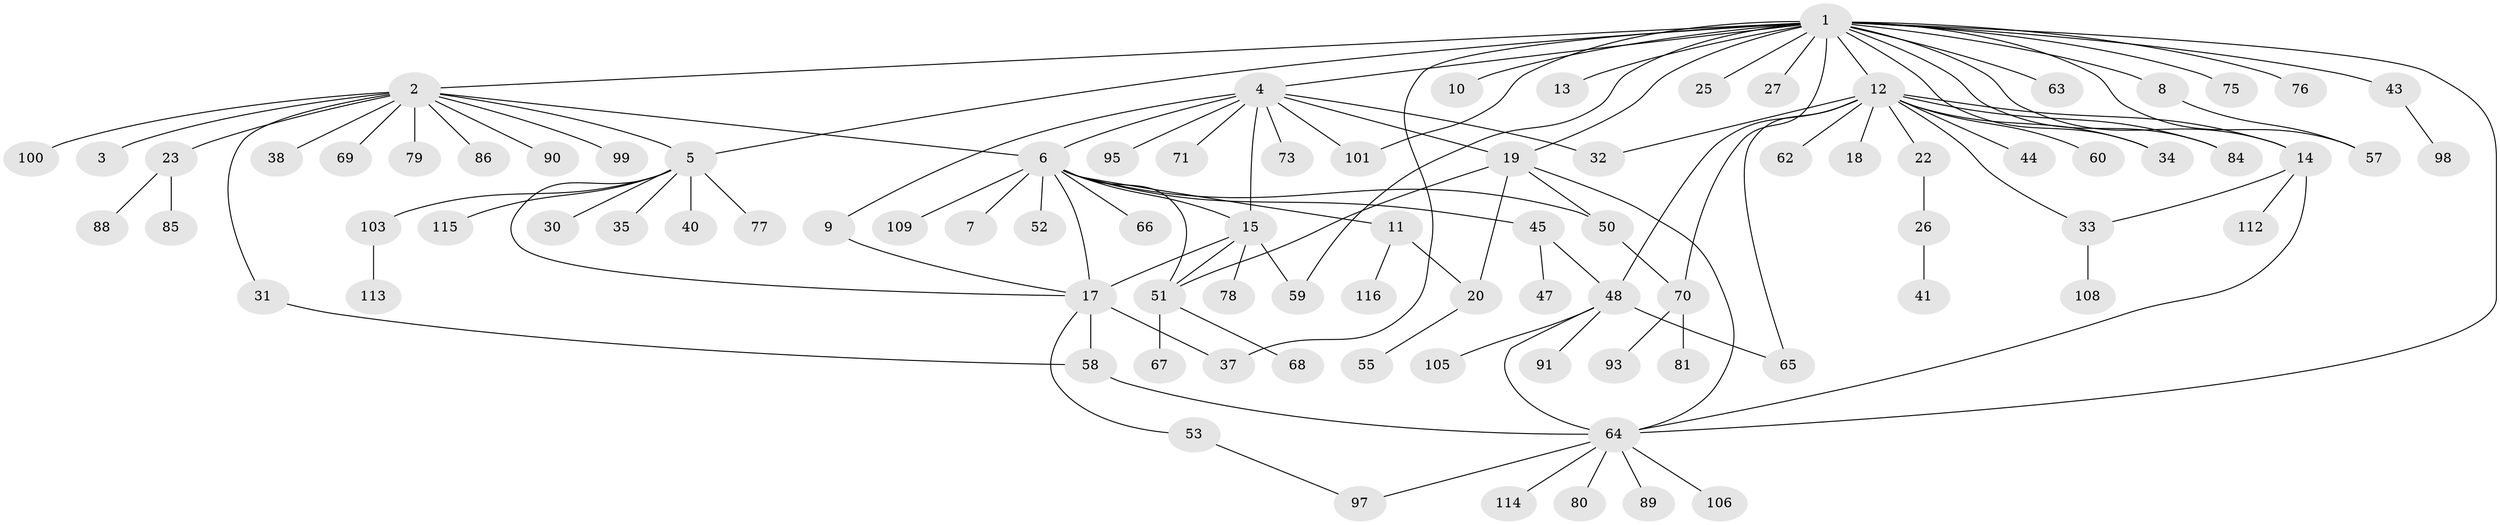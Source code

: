 // original degree distribution, {24: 0.008620689655172414, 7: 0.02586206896551724, 1: 0.5517241379310345, 9: 0.017241379310344827, 10: 0.008620689655172414, 13: 0.008620689655172414, 2: 0.21551724137931033, 3: 0.06896551724137931, 4: 0.04310344827586207, 14: 0.008620689655172414, 5: 0.017241379310344827, 8: 0.017241379310344827, 6: 0.008620689655172414}
// Generated by graph-tools (version 1.1) at 2025/11/02/27/25 16:11:11]
// undirected, 90 vertices, 118 edges
graph export_dot {
graph [start="1"]
  node [color=gray90,style=filled];
  1 [super="+21"];
  2 [super="+16"];
  3;
  4 [super="+61"];
  5 [super="+83"];
  6 [super="+46"];
  7;
  8 [super="+42"];
  9 [super="+39"];
  10;
  11 [super="+96"];
  12 [super="+24"];
  13;
  14 [super="+92"];
  15 [super="+36"];
  17 [super="+29"];
  18;
  19 [super="+56"];
  20 [super="+54"];
  22;
  23 [super="+28"];
  25;
  26;
  27;
  30;
  31;
  32;
  33;
  34;
  35;
  37;
  38;
  40;
  41;
  43;
  44;
  45;
  47;
  48 [super="+49"];
  50;
  51 [super="+107"];
  52;
  53;
  55;
  57 [super="+82"];
  58 [super="+102"];
  59;
  60;
  62;
  63;
  64 [super="+74"];
  65 [super="+72"];
  66;
  67;
  68;
  69;
  70 [super="+87"];
  71;
  73;
  75 [super="+104"];
  76;
  77;
  78;
  79;
  80 [super="+111"];
  81;
  84;
  85 [super="+94"];
  86;
  88;
  89;
  90;
  91;
  93;
  95;
  97;
  98;
  99 [super="+110"];
  100;
  101;
  103;
  105;
  106;
  108;
  109;
  112;
  113;
  114;
  115;
  116;
  1 -- 2;
  1 -- 4;
  1 -- 5;
  1 -- 8;
  1 -- 10;
  1 -- 12;
  1 -- 13;
  1 -- 14;
  1 -- 25;
  1 -- 27;
  1 -- 34;
  1 -- 37;
  1 -- 43;
  1 -- 59;
  1 -- 63;
  1 -- 64;
  1 -- 70;
  1 -- 75;
  1 -- 76;
  1 -- 84;
  1 -- 101;
  1 -- 19;
  1 -- 57;
  2 -- 3;
  2 -- 31;
  2 -- 69;
  2 -- 86;
  2 -- 99;
  2 -- 100;
  2 -- 5;
  2 -- 6;
  2 -- 38;
  2 -- 79;
  2 -- 23;
  2 -- 90;
  4 -- 6;
  4 -- 9;
  4 -- 15;
  4 -- 19;
  4 -- 32;
  4 -- 71;
  4 -- 73;
  4 -- 101;
  4 -- 95;
  5 -- 17;
  5 -- 30;
  5 -- 35;
  5 -- 40;
  5 -- 77;
  5 -- 103;
  5 -- 115;
  6 -- 7;
  6 -- 11;
  6 -- 15;
  6 -- 17;
  6 -- 45;
  6 -- 50;
  6 -- 51;
  6 -- 52;
  6 -- 66;
  6 -- 109;
  8 -- 57;
  9 -- 17;
  11 -- 20;
  11 -- 116;
  12 -- 14;
  12 -- 18;
  12 -- 22;
  12 -- 32;
  12 -- 33;
  12 -- 34;
  12 -- 44;
  12 -- 60;
  12 -- 62;
  12 -- 65;
  12 -- 84;
  12 -- 48;
  14 -- 33;
  14 -- 64;
  14 -- 112;
  15 -- 17;
  15 -- 51 [weight=2];
  15 -- 59;
  15 -- 78;
  17 -- 37;
  17 -- 53;
  17 -- 58;
  19 -- 20;
  19 -- 50;
  19 -- 51;
  19 -- 64;
  20 -- 55;
  22 -- 26;
  23 -- 85;
  23 -- 88;
  26 -- 41;
  31 -- 58;
  33 -- 108;
  43 -- 98;
  45 -- 47;
  45 -- 48;
  48 -- 65;
  48 -- 105;
  48 -- 91;
  48 -- 64;
  50 -- 70;
  51 -- 67;
  51 -- 68;
  53 -- 97;
  58 -- 64;
  64 -- 97;
  64 -- 106;
  64 -- 80;
  64 -- 114;
  64 -- 89;
  70 -- 81;
  70 -- 93;
  103 -- 113;
}
